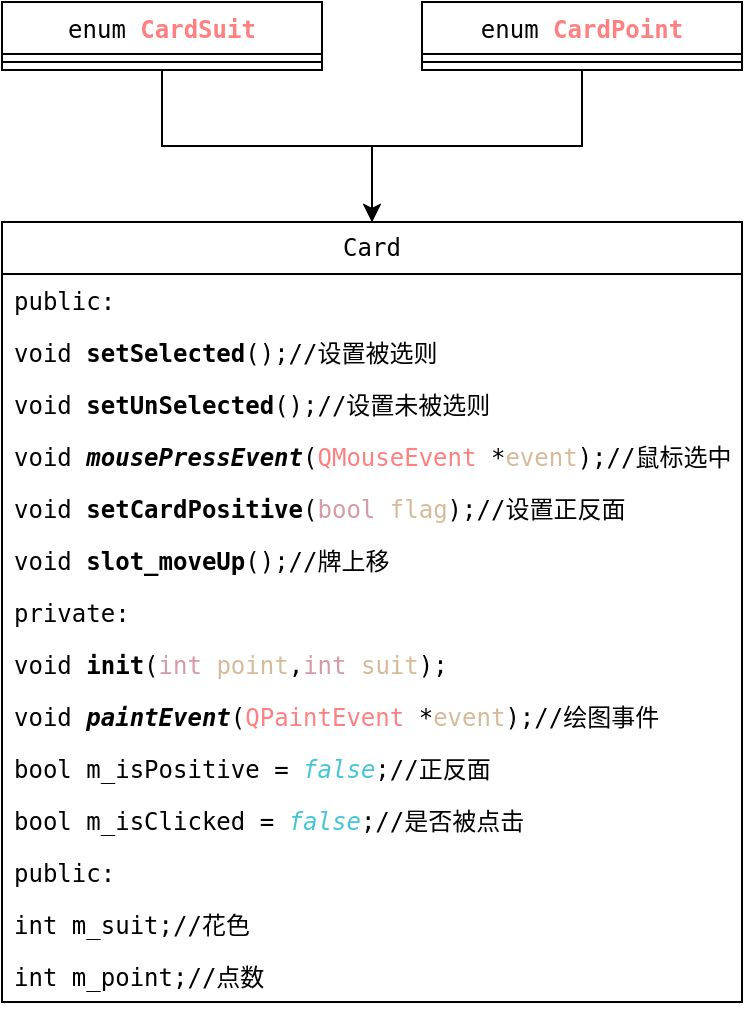 <mxfile version="21.5.1" type="device">
  <diagram name="第 1 页" id="bFdM-qEdnyc87k4Xe9m4">
    <mxGraphModel dx="1036" dy="614" grid="1" gridSize="10" guides="1" tooltips="1" connect="1" arrows="1" fold="1" page="1" pageScale="1" pageWidth="827" pageHeight="1169" math="0" shadow="0">
      <root>
        <mxCell id="0" />
        <mxCell id="1" parent="0" />
        <mxCell id="XhSn_i0qU7kyfajU0FZ3-1" value="&lt;pre style=&quot;margin-top: 0px; margin-bottom: 0px;&quot;&gt;Card&lt;/pre&gt;" style="swimlane;fontStyle=0;childLayout=stackLayout;horizontal=1;startSize=26;fillColor=none;horizontalStack=0;resizeParent=1;resizeParentMax=0;resizeLast=0;collapsible=1;marginBottom=0;whiteSpace=wrap;html=1;" vertex="1" parent="1">
          <mxGeometry x="20" y="130" width="370" height="390" as="geometry">
            <mxRectangle x="20" y="130" width="70" height="30" as="alternateBounds" />
          </mxGeometry>
        </mxCell>
        <mxCell id="XhSn_i0qU7kyfajU0FZ3-18" value="&lt;pre style=&quot;margin-top: 0px; margin-bottom: 0px;&quot;&gt;public:&lt;/pre&gt;" style="text;strokeColor=none;fillColor=none;align=left;verticalAlign=top;spacingLeft=4;spacingRight=4;overflow=hidden;rotatable=0;points=[[0,0.5],[1,0.5]];portConstraint=eastwest;whiteSpace=wrap;html=1;" vertex="1" parent="XhSn_i0qU7kyfajU0FZ3-1">
          <mxGeometry y="26" width="370" height="26" as="geometry" />
        </mxCell>
        <mxCell id="XhSn_i0qU7kyfajU0FZ3-5" value="&lt;pre style=&quot;margin-top: 0px; margin-bottom: 0px;&quot;&gt;void&lt;span style=&quot;color:#bec0c2;&quot;&gt; &lt;/span&gt;&lt;span style=&quot;font-weight:600;&quot;&gt;setSelected&lt;/span&gt;();//设置被选则&lt;/pre&gt;" style="text;strokeColor=none;fillColor=none;align=left;verticalAlign=top;spacingLeft=4;spacingRight=4;overflow=hidden;rotatable=0;points=[[0,0.5],[1,0.5]];portConstraint=eastwest;whiteSpace=wrap;html=1;" vertex="1" parent="XhSn_i0qU7kyfajU0FZ3-1">
          <mxGeometry y="52" width="370" height="26" as="geometry" />
        </mxCell>
        <mxCell id="XhSn_i0qU7kyfajU0FZ3-7" value="&lt;pre style=&quot;margin-top: 0px; margin-bottom: 0px;&quot;&gt;void&lt;span style=&quot;color:#bec0c2;&quot;&gt; &lt;/span&gt;&lt;span style=&quot;font-weight:600;&quot;&gt;setUnSelected&lt;/span&gt;();//设置未被选则&lt;/pre&gt;" style="text;strokeColor=none;fillColor=none;align=left;verticalAlign=top;spacingLeft=4;spacingRight=4;overflow=hidden;rotatable=0;points=[[0,0.5],[1,0.5]];portConstraint=eastwest;whiteSpace=wrap;html=1;" vertex="1" parent="XhSn_i0qU7kyfajU0FZ3-1">
          <mxGeometry y="78" width="370" height="26" as="geometry" />
        </mxCell>
        <mxCell id="XhSn_i0qU7kyfajU0FZ3-11" value="&lt;pre style=&quot;margin-top: 0px; margin-bottom: 0px;&quot;&gt;void&lt;span style=&quot;color:#bec0c2;&quot;&gt; &lt;/span&gt;&lt;span style=&quot;font-weight:600; font-style:italic;&quot;&gt;mousePressEvent&lt;/span&gt;(&lt;span style=&quot;color:#ff8080;&quot;&gt;QMouseEvent&lt;/span&gt;&lt;span style=&quot;color:#bec0c2;&quot;&gt; &lt;/span&gt;*&lt;span style=&quot;color:#d6bb9a;&quot;&gt;event&lt;/span&gt;);//鼠标选中&lt;/pre&gt;" style="text;strokeColor=none;fillColor=none;align=left;verticalAlign=top;spacingLeft=4;spacingRight=4;overflow=hidden;rotatable=0;points=[[0,0.5],[1,0.5]];portConstraint=eastwest;whiteSpace=wrap;html=1;" vertex="1" parent="XhSn_i0qU7kyfajU0FZ3-1">
          <mxGeometry y="104" width="370" height="26" as="geometry" />
        </mxCell>
        <mxCell id="XhSn_i0qU7kyfajU0FZ3-10" value="&lt;pre style=&quot;margin-top: 0px; margin-bottom: 0px;&quot;&gt;void&lt;span style=&quot;color:#bec0c2;&quot;&gt; &lt;/span&gt;&lt;span style=&quot;font-weight:600;&quot;&gt;setCardPositive&lt;/span&gt;(&lt;span style=&quot;color:#d69aa7;&quot;&gt;bool&lt;/span&gt;&lt;span style=&quot;color:#bec0c2;&quot;&gt; &lt;/span&gt;&lt;span style=&quot;color:#d6bb9a;&quot;&gt;flag&lt;/span&gt;);//设置正反面 &lt;/pre&gt;" style="text;strokeColor=none;fillColor=none;align=left;verticalAlign=top;spacingLeft=4;spacingRight=4;overflow=hidden;rotatable=0;points=[[0,0.5],[1,0.5]];portConstraint=eastwest;whiteSpace=wrap;html=1;" vertex="1" parent="XhSn_i0qU7kyfajU0FZ3-1">
          <mxGeometry y="130" width="370" height="26" as="geometry" />
        </mxCell>
        <mxCell id="XhSn_i0qU7kyfajU0FZ3-9" value="&lt;pre style=&quot;margin-top: 0px; margin-bottom: 0px;&quot;&gt;void&lt;span style=&quot;color:#bec0c2;&quot;&gt; &lt;/span&gt;&lt;span style=&quot;font-weight:600;&quot;&gt;slot_moveUp&lt;/span&gt;();//牌上移&lt;/pre&gt;" style="text;strokeColor=none;fillColor=none;align=left;verticalAlign=top;spacingLeft=4;spacingRight=4;overflow=hidden;rotatable=0;points=[[0,0.5],[1,0.5]];portConstraint=eastwest;whiteSpace=wrap;html=1;" vertex="1" parent="XhSn_i0qU7kyfajU0FZ3-1">
          <mxGeometry y="156" width="370" height="26" as="geometry" />
        </mxCell>
        <mxCell id="XhSn_i0qU7kyfajU0FZ3-8" value="&lt;pre style=&quot;margin-top: 0px; margin-bottom: 0px;&quot;&gt;private:&lt;/pre&gt;" style="text;strokeColor=none;fillColor=none;align=left;verticalAlign=top;spacingLeft=4;spacingRight=4;overflow=hidden;rotatable=0;points=[[0,0.5],[1,0.5]];portConstraint=eastwest;whiteSpace=wrap;html=1;" vertex="1" parent="XhSn_i0qU7kyfajU0FZ3-1">
          <mxGeometry y="182" width="370" height="26" as="geometry" />
        </mxCell>
        <mxCell id="XhSn_i0qU7kyfajU0FZ3-6" value="&lt;pre style=&quot;margin-top: 0px; margin-bottom: 0px;&quot;&gt;void&lt;span style=&quot;color:#bec0c2;&quot;&gt; &lt;/span&gt;&lt;span style=&quot;font-weight:600;&quot;&gt;init&lt;/span&gt;(&lt;span style=&quot;color:#d69aa7;&quot;&gt;int&lt;/span&gt;&lt;span style=&quot;color:#bec0c2;&quot;&gt; &lt;/span&gt;&lt;span style=&quot;color:#d6bb9a;&quot;&gt;point&lt;/span&gt;,&lt;span style=&quot;color:#d69aa7;&quot;&gt;int&lt;/span&gt;&lt;span style=&quot;color:#bec0c2;&quot;&gt; &lt;/span&gt;&lt;span style=&quot;color:#d6bb9a;&quot;&gt;suit&lt;/span&gt;);&lt;/pre&gt;" style="text;strokeColor=none;fillColor=none;align=left;verticalAlign=top;spacingLeft=4;spacingRight=4;overflow=hidden;rotatable=0;points=[[0,0.5],[1,0.5]];portConstraint=eastwest;whiteSpace=wrap;html=1;" vertex="1" parent="XhSn_i0qU7kyfajU0FZ3-1">
          <mxGeometry y="208" width="370" height="26" as="geometry" />
        </mxCell>
        <mxCell id="XhSn_i0qU7kyfajU0FZ3-17" value="&lt;pre style=&quot;margin-top: 0px; margin-bottom: 0px;&quot;&gt;void&lt;span style=&quot;color:#bec0c2;&quot;&gt; &lt;/span&gt;&lt;span style=&quot;font-weight:600; font-style:italic;&quot;&gt;paintEvent&lt;/span&gt;(&lt;span style=&quot;color:#ff8080;&quot;&gt;QPaintEvent&lt;/span&gt;&lt;span style=&quot;color:#bec0c2;&quot;&gt; &lt;/span&gt;*&lt;span style=&quot;color:#d6bb9a;&quot;&gt;event&lt;/span&gt;);//绘图事件&lt;/pre&gt;" style="text;strokeColor=none;fillColor=none;align=left;verticalAlign=top;spacingLeft=4;spacingRight=4;overflow=hidden;rotatable=0;points=[[0,0.5],[1,0.5]];portConstraint=eastwest;whiteSpace=wrap;html=1;" vertex="1" parent="XhSn_i0qU7kyfajU0FZ3-1">
          <mxGeometry y="234" width="370" height="26" as="geometry" />
        </mxCell>
        <mxCell id="XhSn_i0qU7kyfajU0FZ3-16" value="&lt;pre style=&quot;margin-top: 0px; margin-bottom: 0px;&quot;&gt;&lt;pre style=&quot;margin-top: 0px; margin-bottom: 0px;&quot;&gt;bool&lt;span style=&quot;color:#bec0c2;&quot;&gt; &lt;/span&gt;m_isPositive&lt;span style=&quot;color:#bec0c2;&quot;&gt; &lt;/span&gt;=&lt;span style=&quot;color:#bec0c2;&quot;&gt; &lt;/span&gt;&lt;span style=&quot;font-style:italic; color:#45c6d6;&quot;&gt;false&lt;/span&gt;;//正反面&lt;/pre&gt;&lt;/pre&gt;" style="text;strokeColor=none;fillColor=none;align=left;verticalAlign=top;spacingLeft=4;spacingRight=4;overflow=hidden;rotatable=0;points=[[0,0.5],[1,0.5]];portConstraint=eastwest;whiteSpace=wrap;html=1;" vertex="1" parent="XhSn_i0qU7kyfajU0FZ3-1">
          <mxGeometry y="260" width="370" height="26" as="geometry" />
        </mxCell>
        <mxCell id="XhSn_i0qU7kyfajU0FZ3-15" value="&lt;pre style=&quot;margin-top: 0px; margin-bottom: 0px;&quot;&gt;bool&lt;span style=&quot;color:#bec0c2;&quot;&gt; &lt;/span&gt;m_isClicked&lt;span style=&quot;color:#bec0c2;&quot;&gt; &lt;/span&gt;=&lt;span style=&quot;color:#bec0c2;&quot;&gt; &lt;/span&gt;&lt;span style=&quot;font-style:italic; color:#45c6d6;&quot;&gt;false&lt;/span&gt;;//是否被点击&lt;/pre&gt;" style="text;strokeColor=none;fillColor=none;align=left;verticalAlign=top;spacingLeft=4;spacingRight=4;overflow=hidden;rotatable=0;points=[[0,0.5],[1,0.5]];portConstraint=eastwest;whiteSpace=wrap;html=1;" vertex="1" parent="XhSn_i0qU7kyfajU0FZ3-1">
          <mxGeometry y="286" width="370" height="26" as="geometry" />
        </mxCell>
        <mxCell id="XhSn_i0qU7kyfajU0FZ3-19" value="&lt;pre style=&quot;margin-top: 0px; margin-bottom: 0px;&quot;&gt;public:&lt;/pre&gt;" style="text;strokeColor=none;fillColor=none;align=left;verticalAlign=top;spacingLeft=4;spacingRight=4;overflow=hidden;rotatable=0;points=[[0,0.5],[1,0.5]];portConstraint=eastwest;whiteSpace=wrap;html=1;" vertex="1" parent="XhSn_i0qU7kyfajU0FZ3-1">
          <mxGeometry y="312" width="370" height="26" as="geometry" />
        </mxCell>
        <mxCell id="XhSn_i0qU7kyfajU0FZ3-14" value="&lt;pre style=&quot;margin-top: 0px; margin-bottom: 0px;&quot;&gt;int&lt;span style=&quot;color:#bec0c2;&quot;&gt; &lt;/span&gt;m_suit;//花色&lt;/pre&gt;" style="text;strokeColor=none;fillColor=none;align=left;verticalAlign=top;spacingLeft=4;spacingRight=4;overflow=hidden;rotatable=0;points=[[0,0.5],[1,0.5]];portConstraint=eastwest;whiteSpace=wrap;html=1;" vertex="1" parent="XhSn_i0qU7kyfajU0FZ3-1">
          <mxGeometry y="338" width="370" height="26" as="geometry" />
        </mxCell>
        <mxCell id="XhSn_i0qU7kyfajU0FZ3-13" value="&lt;pre style=&quot;margin-top: 0px; margin-bottom: 0px;&quot;&gt;int&lt;span style=&quot;color:#bec0c2;&quot;&gt; &lt;/span&gt;m_point;//点数&lt;/pre&gt;" style="text;strokeColor=none;fillColor=none;align=left;verticalAlign=top;spacingLeft=4;spacingRight=4;overflow=hidden;rotatable=0;points=[[0,0.5],[1,0.5]];portConstraint=eastwest;whiteSpace=wrap;html=1;" vertex="1" parent="XhSn_i0qU7kyfajU0FZ3-1">
          <mxGeometry y="364" width="370" height="26" as="geometry" />
        </mxCell>
        <mxCell id="XhSn_i0qU7kyfajU0FZ3-27" style="edgeStyle=orthogonalEdgeStyle;rounded=0;orthogonalLoop=1;jettySize=auto;html=1;exitX=0.5;exitY=1;exitDx=0;exitDy=0;entryX=0.5;entryY=0;entryDx=0;entryDy=0;" edge="1" parent="1" source="XhSn_i0qU7kyfajU0FZ3-20" target="XhSn_i0qU7kyfajU0FZ3-1">
          <mxGeometry relative="1" as="geometry" />
        </mxCell>
        <mxCell id="XhSn_i0qU7kyfajU0FZ3-20" value="&lt;pre style=&quot;border-color: var(--border-color); font-weight: 400; text-align: left; margin-top: 0px; margin-bottom: 0px;&quot;&gt;enum &lt;span style=&quot;border-color: var(--border-color); font-weight: 600; color: rgb(255, 128, 128);&quot;&gt;CardPoint&lt;/span&gt;&lt;/pre&gt;" style="swimlane;fontStyle=1;align=center;verticalAlign=top;childLayout=stackLayout;horizontal=1;startSize=26;horizontalStack=0;resizeParent=1;resizeParentMax=0;resizeLast=0;collapsible=1;marginBottom=0;whiteSpace=wrap;html=1;" vertex="1" parent="1">
          <mxGeometry x="230" y="20" width="160" height="34" as="geometry" />
        </mxCell>
        <mxCell id="XhSn_i0qU7kyfajU0FZ3-22" value="" style="line;strokeWidth=1;fillColor=none;align=left;verticalAlign=middle;spacingTop=-1;spacingLeft=3;spacingRight=3;rotatable=0;labelPosition=right;points=[];portConstraint=eastwest;strokeColor=inherit;" vertex="1" parent="XhSn_i0qU7kyfajU0FZ3-20">
          <mxGeometry y="26" width="160" height="8" as="geometry" />
        </mxCell>
        <mxCell id="XhSn_i0qU7kyfajU0FZ3-26" style="edgeStyle=orthogonalEdgeStyle;rounded=0;orthogonalLoop=1;jettySize=auto;html=1;exitX=0.5;exitY=1;exitDx=0;exitDy=0;" edge="1" parent="1" source="XhSn_i0qU7kyfajU0FZ3-24" target="XhSn_i0qU7kyfajU0FZ3-1">
          <mxGeometry relative="1" as="geometry" />
        </mxCell>
        <mxCell id="XhSn_i0qU7kyfajU0FZ3-24" value="&lt;pre style=&quot;border-color: var(--border-color); font-weight: 400; text-align: left; margin-top: 0px; margin-bottom: 0px;&quot;&gt;&lt;pre style=&quot;border-color: var(--border-color); margin-top: 0px; margin-bottom: 0px;&quot;&gt;enum &lt;span style=&quot;border-color: var(--border-color); font-weight: 600; color: rgb(255, 128, 128);&quot;&gt;CardSuit&lt;/span&gt;&lt;/pre&gt;&lt;/pre&gt;" style="swimlane;fontStyle=1;align=center;verticalAlign=top;childLayout=stackLayout;horizontal=1;startSize=26;horizontalStack=0;resizeParent=1;resizeParentMax=0;resizeLast=0;collapsible=1;marginBottom=0;whiteSpace=wrap;html=1;" vertex="1" parent="1">
          <mxGeometry x="20" y="20" width="160" height="34" as="geometry" />
        </mxCell>
        <mxCell id="XhSn_i0qU7kyfajU0FZ3-25" value="" style="line;strokeWidth=1;fillColor=none;align=left;verticalAlign=middle;spacingTop=-1;spacingLeft=3;spacingRight=3;rotatable=0;labelPosition=right;points=[];portConstraint=eastwest;strokeColor=inherit;" vertex="1" parent="XhSn_i0qU7kyfajU0FZ3-24">
          <mxGeometry y="26" width="160" height="8" as="geometry" />
        </mxCell>
      </root>
    </mxGraphModel>
  </diagram>
</mxfile>

